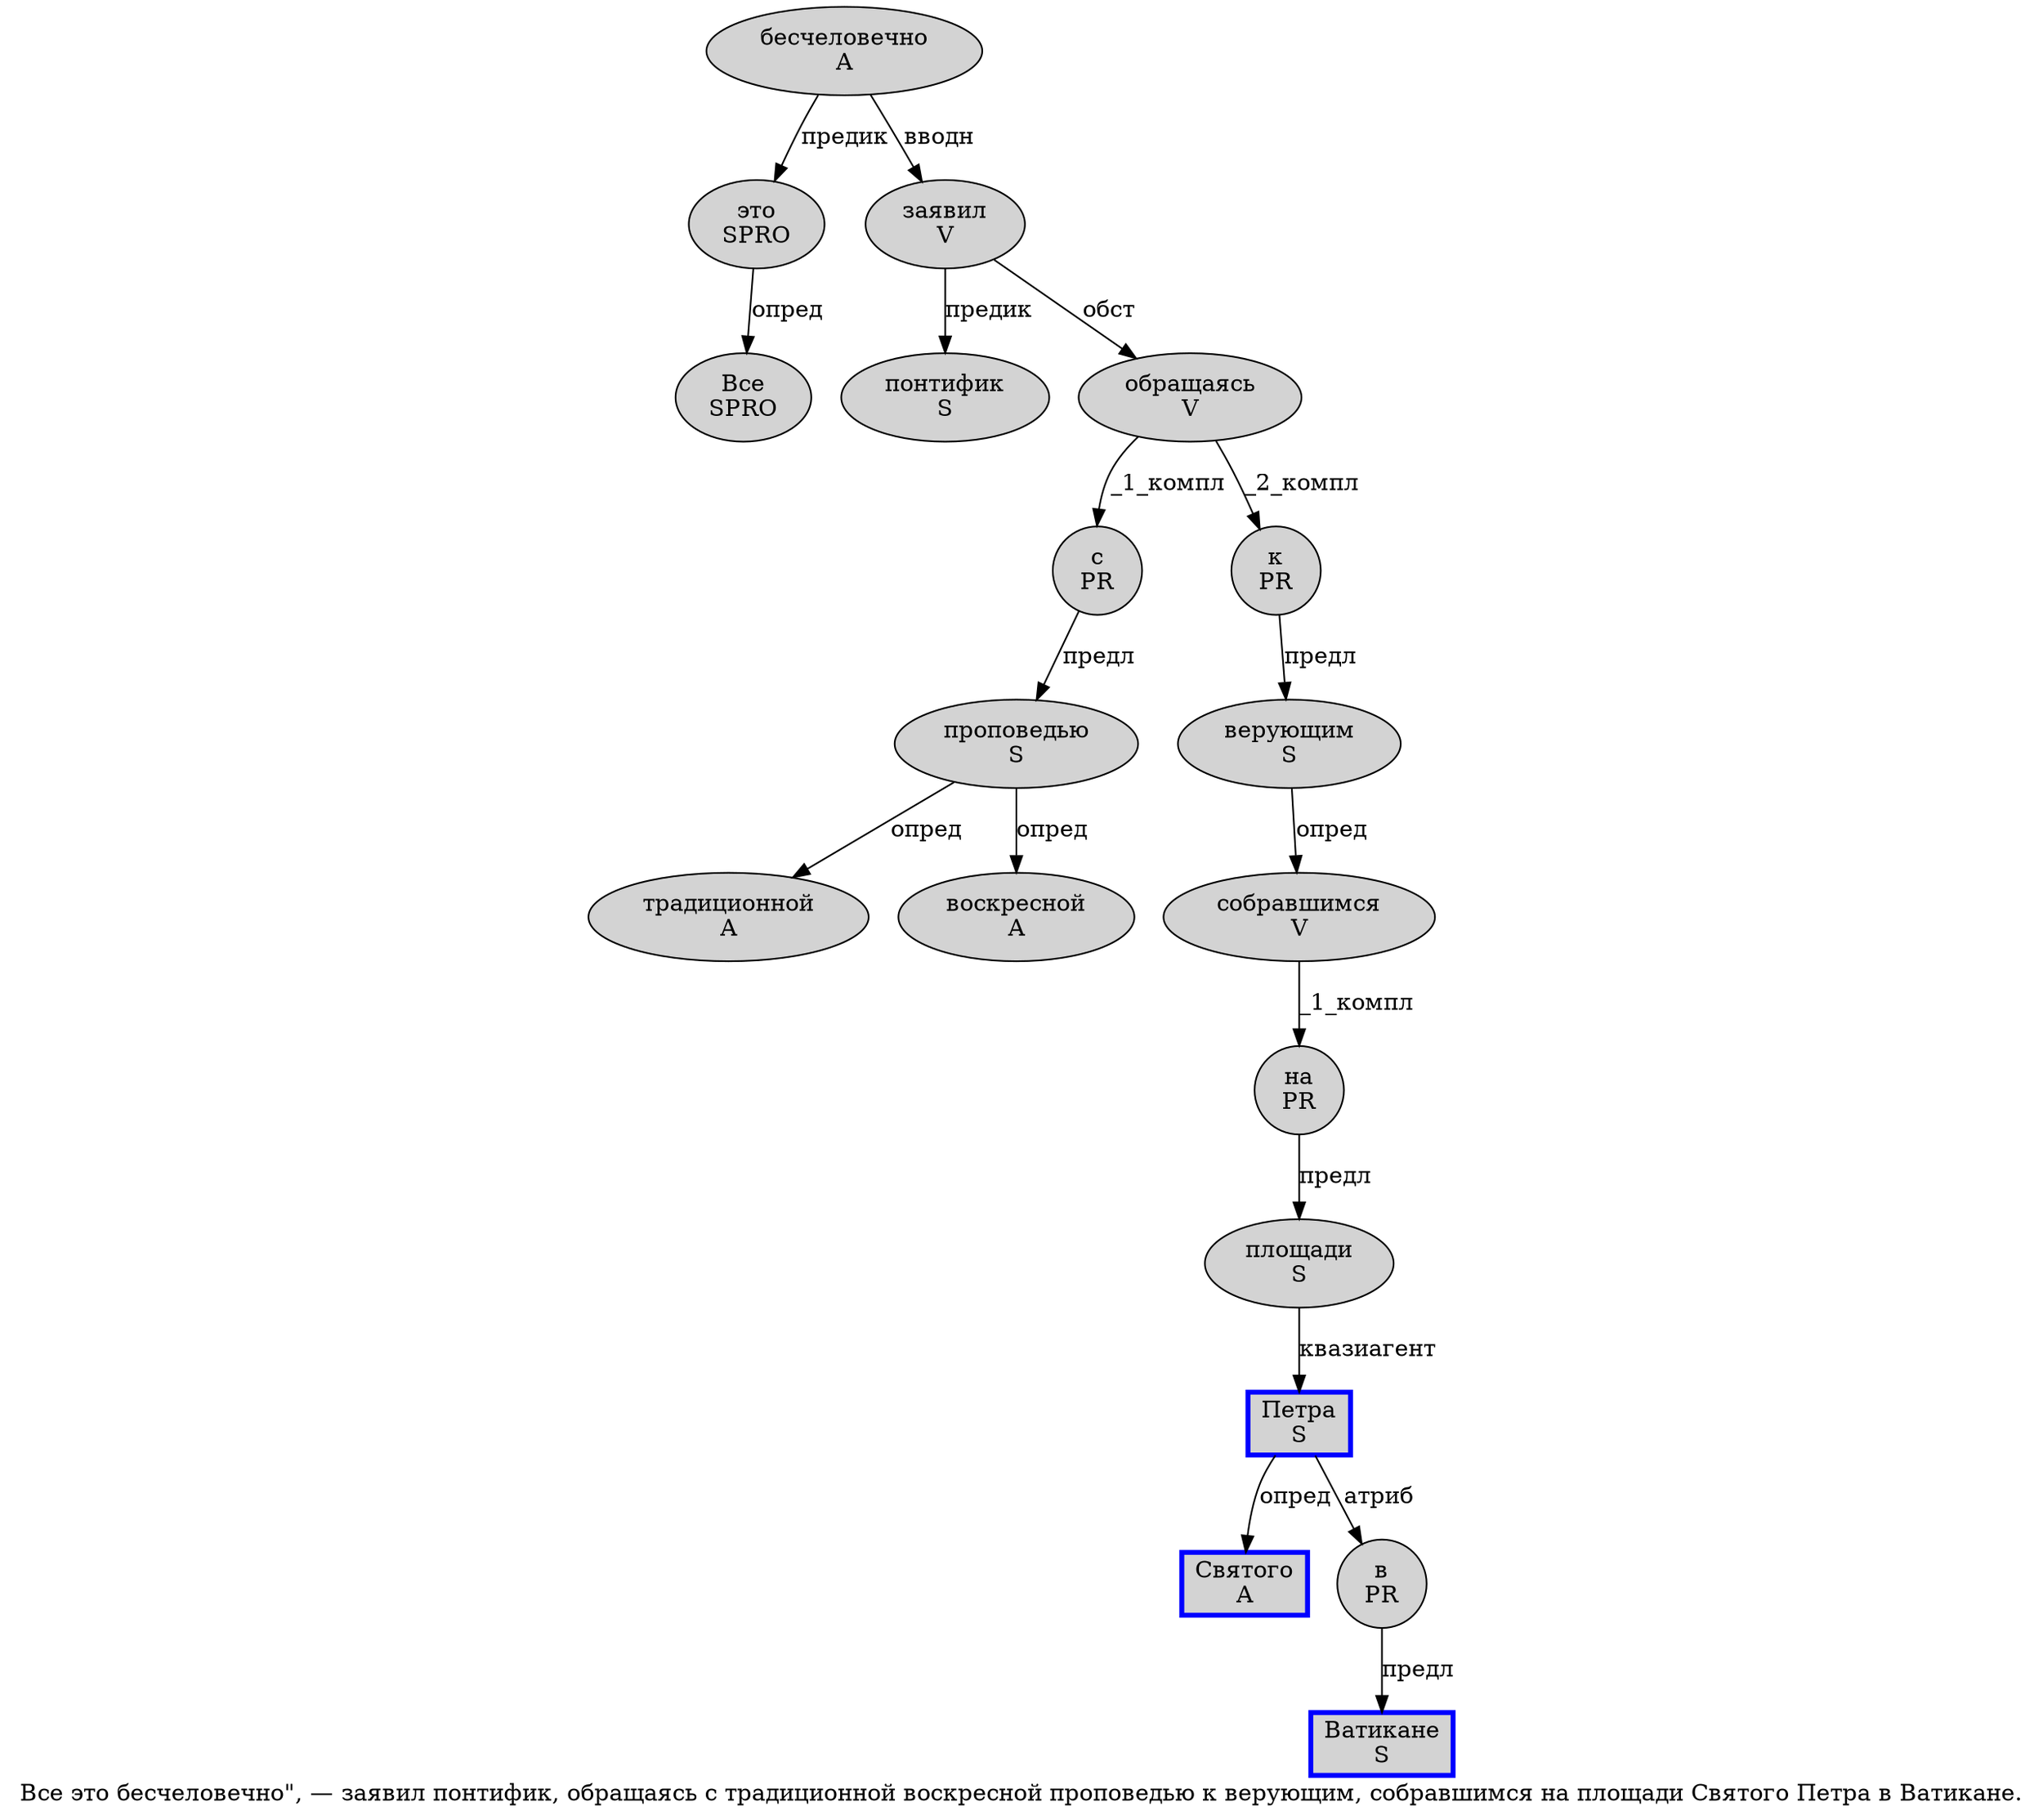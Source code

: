 digraph SENTENCE_885 {
	graph [label="Все это бесчеловечно\", — заявил понтифик, обращаясь с традиционной воскресной проповедью к верующим, собравшимся на площади Святого Петра в Ватикане."]
	node [style=filled]
		0 [label="Все
SPRO" color="" fillcolor=lightgray penwidth=1 shape=ellipse]
		1 [label="это
SPRO" color="" fillcolor=lightgray penwidth=1 shape=ellipse]
		2 [label="бесчеловечно
A" color="" fillcolor=lightgray penwidth=1 shape=ellipse]
		6 [label="заявил
V" color="" fillcolor=lightgray penwidth=1 shape=ellipse]
		7 [label="понтифик
S" color="" fillcolor=lightgray penwidth=1 shape=ellipse]
		9 [label="обращаясь
V" color="" fillcolor=lightgray penwidth=1 shape=ellipse]
		10 [label="с
PR" color="" fillcolor=lightgray penwidth=1 shape=ellipse]
		11 [label="традиционной
A" color="" fillcolor=lightgray penwidth=1 shape=ellipse]
		12 [label="воскресной
A" color="" fillcolor=lightgray penwidth=1 shape=ellipse]
		13 [label="проповедью
S" color="" fillcolor=lightgray penwidth=1 shape=ellipse]
		14 [label="к
PR" color="" fillcolor=lightgray penwidth=1 shape=ellipse]
		15 [label="верующим
S" color="" fillcolor=lightgray penwidth=1 shape=ellipse]
		17 [label="собравшимся
V" color="" fillcolor=lightgray penwidth=1 shape=ellipse]
		18 [label="на
PR" color="" fillcolor=lightgray penwidth=1 shape=ellipse]
		19 [label="площади
S" color="" fillcolor=lightgray penwidth=1 shape=ellipse]
		20 [label="Святого
A" color=blue fillcolor=lightgray penwidth=3 shape=box]
		21 [label="Петра
S" color=blue fillcolor=lightgray penwidth=3 shape=box]
		22 [label="в
PR" color="" fillcolor=lightgray penwidth=1 shape=ellipse]
		23 [label="Ватикане
S" color=blue fillcolor=lightgray penwidth=3 shape=box]
			17 -> 18 [label="_1_компл"]
			13 -> 11 [label="опред"]
			13 -> 12 [label="опред"]
			19 -> 21 [label="квазиагент"]
			9 -> 10 [label="_1_компл"]
			9 -> 14 [label="_2_компл"]
			1 -> 0 [label="опред"]
			10 -> 13 [label="предл"]
			18 -> 19 [label="предл"]
			14 -> 15 [label="предл"]
			6 -> 7 [label="предик"]
			6 -> 9 [label="обст"]
			15 -> 17 [label="опред"]
			21 -> 20 [label="опред"]
			21 -> 22 [label="атриб"]
			22 -> 23 [label="предл"]
			2 -> 1 [label="предик"]
			2 -> 6 [label="вводн"]
}